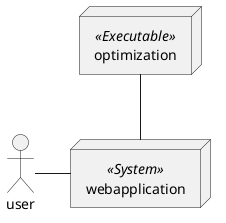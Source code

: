 @startuml Process_context
node optimization <<Executable>>

actor user

node webapplication <<System>>


webapplication -left- user 
webapplication -up- optimization
@enduml